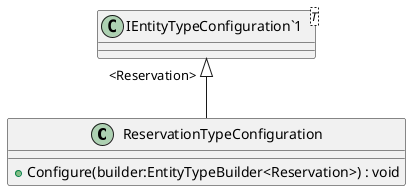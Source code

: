 @startuml
class ReservationTypeConfiguration {
    + Configure(builder:EntityTypeBuilder<Reservation>) : void
}
class "IEntityTypeConfiguration`1"<T> {
}
"IEntityTypeConfiguration`1" "<Reservation>" <|-- ReservationTypeConfiguration
@enduml

